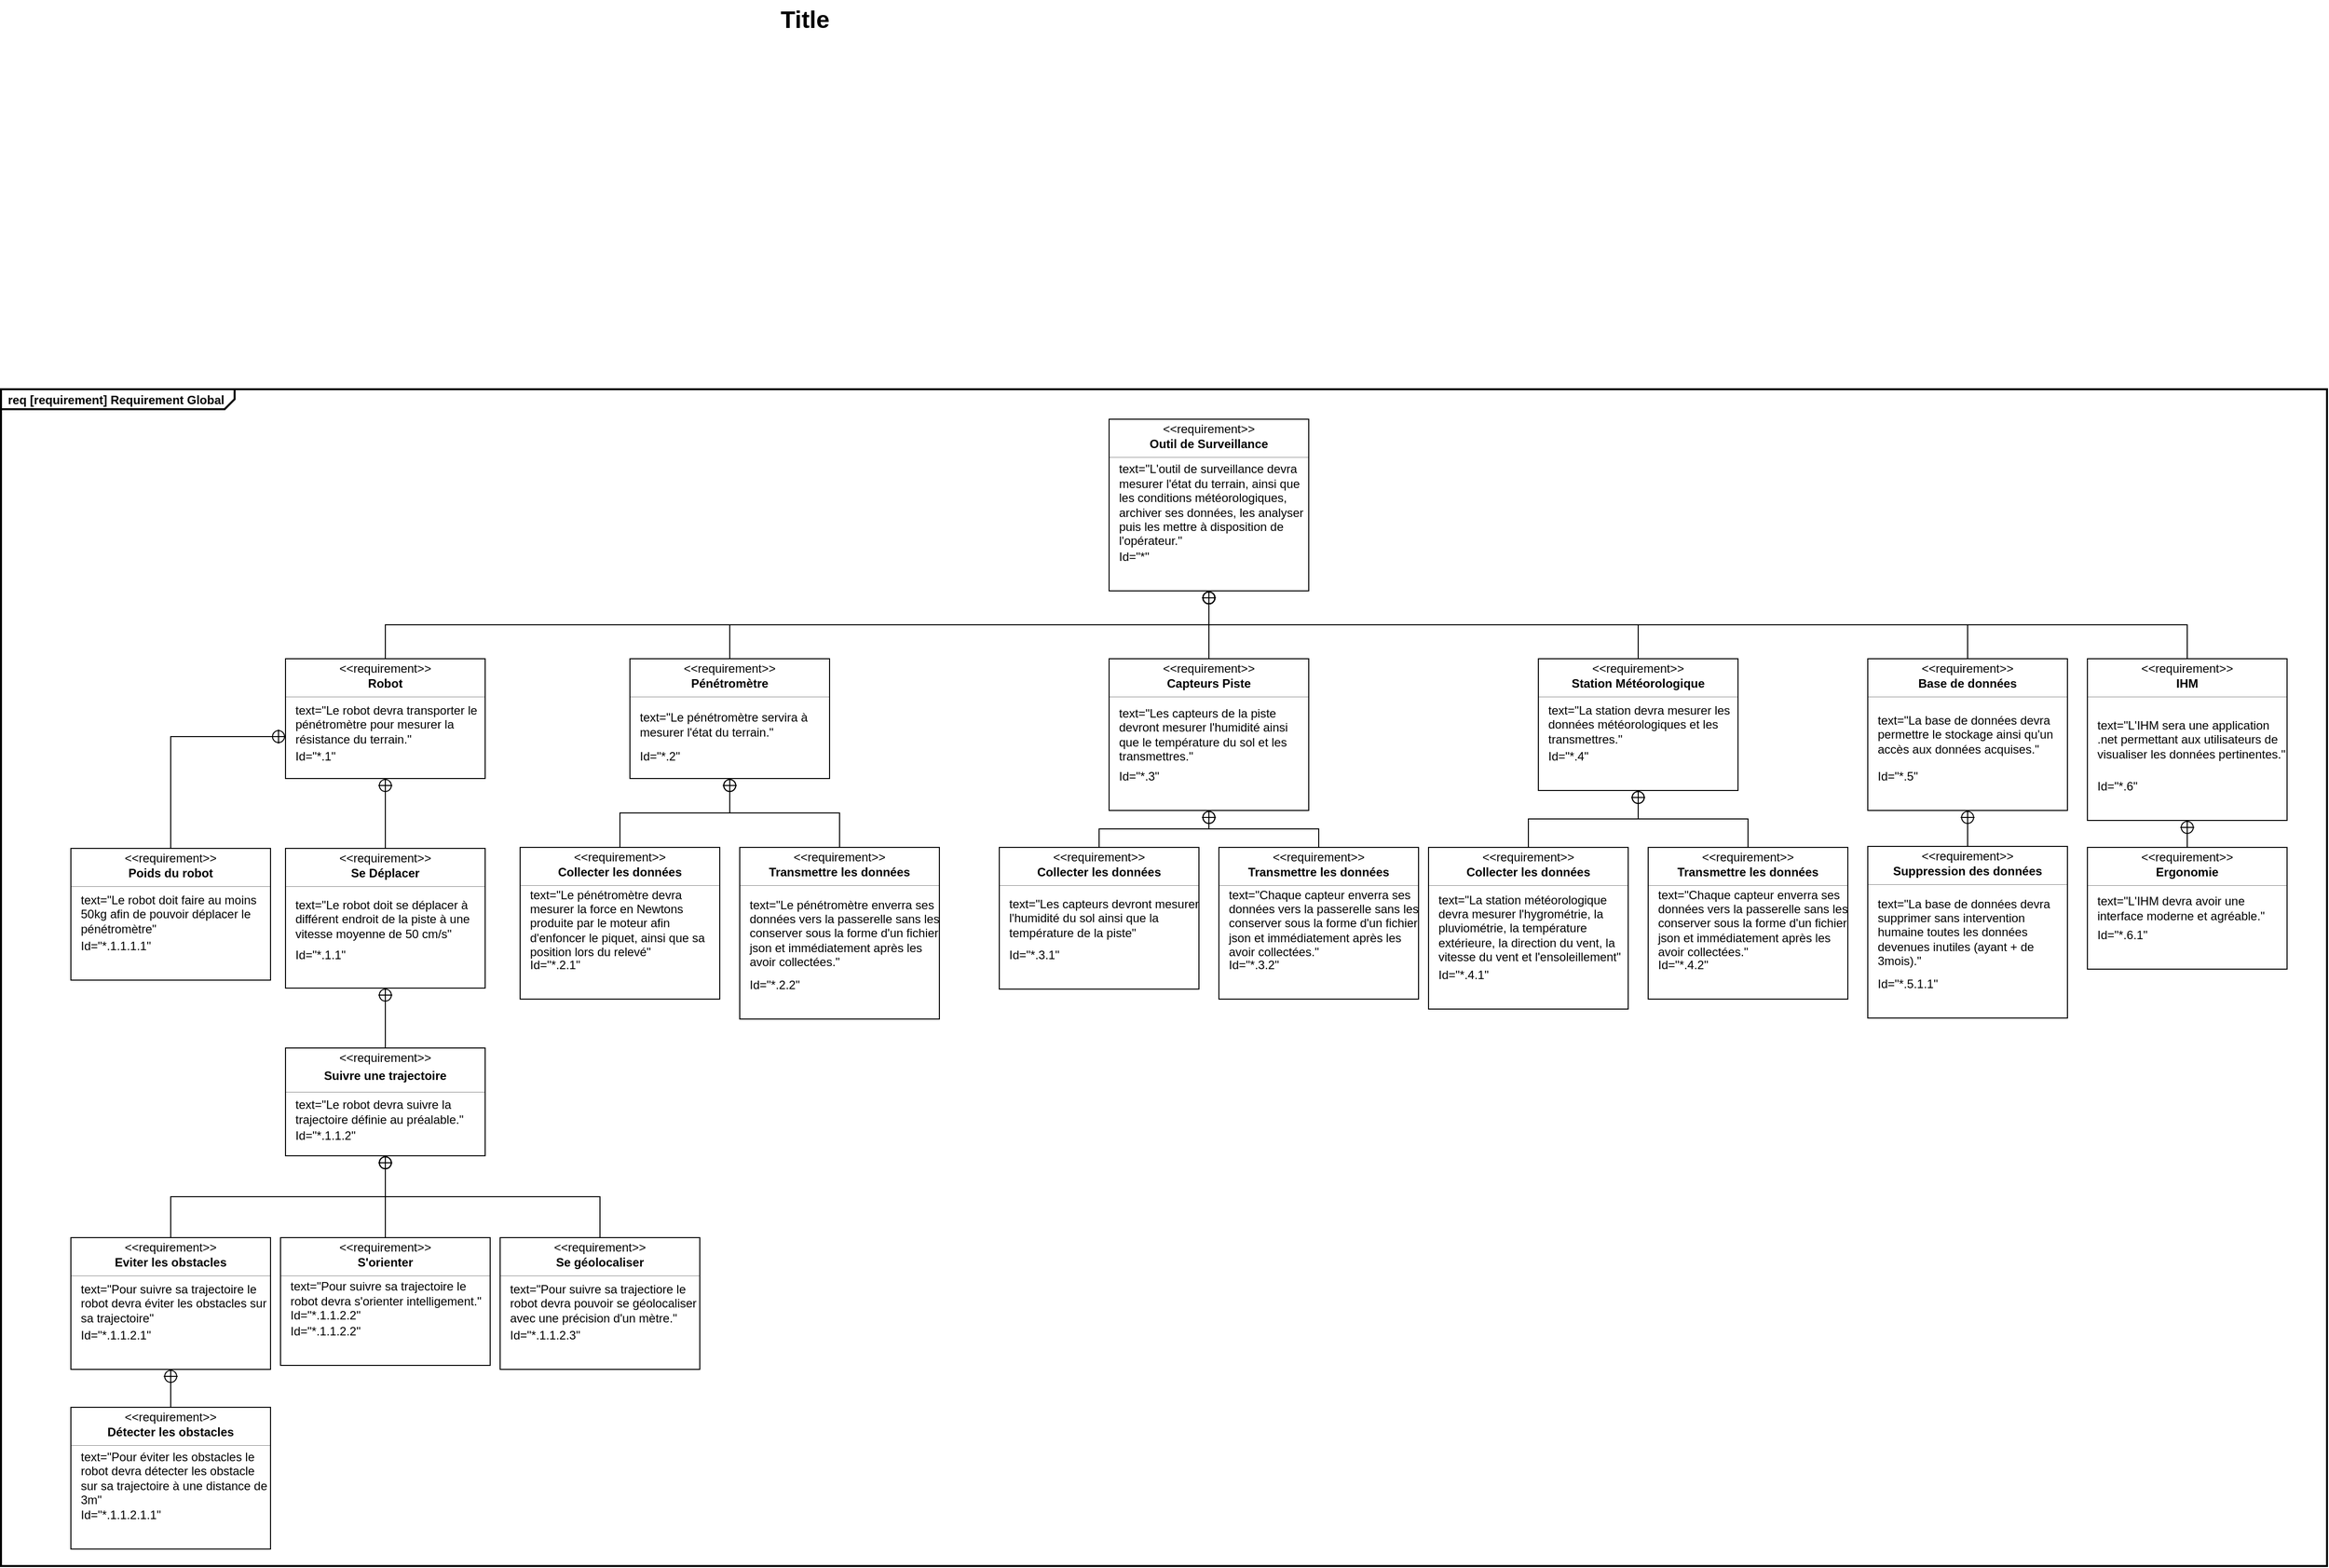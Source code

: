 <mxfile version="26.0.16">
  <diagram name="Page-1" id="929967ad-93f9-6ef4-fab6-5d389245f69c">
    <mxGraphModel dx="2573" dy="1158" grid="1" gridSize="10" guides="1" tooltips="1" connect="1" arrows="1" fold="1" page="1" pageScale="1.5" pageWidth="1169" pageHeight="826" background="none" math="0" shadow="0">
      <root>
        <mxCell id="0" style=";html=1;" />
        <mxCell id="1" style=";html=1;" parent="0" />
        <mxCell id="1672d66443f91eb5-23" value="Title" style="text;strokeColor=none;fillColor=none;html=1;fontSize=24;fontStyle=1;verticalAlign=middle;align=center;" parent="1" vertex="1">
          <mxGeometry x="120" y="40" width="1510" height="40" as="geometry" />
        </mxCell>
        <mxCell id="BjsAdJwaR5bysByXlGA6-1" value="&lt;p style=&quot;margin:0px;margin-top:4px;margin-left:7px;text-align:left;&quot;&gt;&lt;span&gt;req&lt;/span&gt;&amp;nbsp;[requirement] Requirement Global&lt;/p&gt;" style="html=1;shape=mxgraph.sysml.package;overflow=fill;labelX=234.6;strokeWidth=2;align=center;fontStyle=1" parent="1" vertex="1">
          <mxGeometry x="70" y="430" width="2330" height="1179" as="geometry" />
        </mxCell>
        <mxCell id="BjsAdJwaR5bysByXlGA6-2" value="" style="fontStyle=1;align=center;verticalAlign=middle;childLayout=stackLayout;horizontal=1;horizontalStack=0;resizeParent=1;resizeParentMax=0;resizeLast=0;marginBottom=0;" parent="1" vertex="1">
          <mxGeometry x="1180" y="460" width="200" height="172" as="geometry" />
        </mxCell>
        <mxCell id="BjsAdJwaR5bysByXlGA6-3" value="&amp;lt;&amp;lt;requirement&amp;gt;&amp;gt;" style="html=1;align=center;spacing=0;verticalAlign=middle;strokeColor=none;fillColor=none;whiteSpace=wrap;spacingTop=3;" parent="BjsAdJwaR5bysByXlGA6-2" vertex="1">
          <mxGeometry width="200" height="16" as="geometry" />
        </mxCell>
        <mxCell id="BjsAdJwaR5bysByXlGA6-4" value="Outil de Surveillance" style="html=1;align=center;spacing=0;verticalAlign=middle;strokeColor=none;fillColor=none;whiteSpace=wrap;fontStyle=1" parent="BjsAdJwaR5bysByXlGA6-2" vertex="1">
          <mxGeometry y="16" width="200" height="18" as="geometry" />
        </mxCell>
        <mxCell id="BjsAdJwaR5bysByXlGA6-5" value="" style="line;strokeWidth=0.25;fillColor=none;align=left;verticalAlign=middle;spacingTop=-1;spacingLeft=3;spacingRight=3;rotatable=0;labelPosition=right;points=[];portConstraint=eastwest;" parent="BjsAdJwaR5bysByXlGA6-2" vertex="1">
          <mxGeometry y="34" width="200" height="8" as="geometry" />
        </mxCell>
        <mxCell id="BjsAdJwaR5bysByXlGA6-6" value="text=&quot;L&#39;outil de surveillance devra&lt;br&gt;mesurer l&#39;état du terrain, ainsi que les conditions météorologiques, archiver ses données, les analyser puis les mettre à disposition de l&#39;opérateur.&quot;" style="html=1;align=left;spacing=0;verticalAlign=middle;strokeColor=none;fillColor=none;whiteSpace=wrap;spacingLeft=10;" parent="BjsAdJwaR5bysByXlGA6-2" vertex="1">
          <mxGeometry y="42" width="200" height="88" as="geometry" />
        </mxCell>
        <mxCell id="BjsAdJwaR5bysByXlGA6-7" value="Id=&quot;*&quot;" style="html=1;align=left;spacing=0;verticalAlign=middle;strokeColor=none;fillColor=none;whiteSpace=wrap;spacingLeft=10;" parent="BjsAdJwaR5bysByXlGA6-2" vertex="1">
          <mxGeometry y="130" width="200" height="16" as="geometry" />
        </mxCell>
        <mxCell id="BjsAdJwaR5bysByXlGA6-8" value="" style="html=1;align=center;spacing=0;verticalAlign=middle;strokeColor=none;fillColor=none;whiteSpace=wrap;" parent="BjsAdJwaR5bysByXlGA6-2" vertex="1">
          <mxGeometry y="146" width="200" height="26" as="geometry" />
        </mxCell>
        <mxCell id="BjsAdJwaR5bysByXlGA6-9" value="" style="fontStyle=1;align=center;verticalAlign=middle;childLayout=stackLayout;horizontal=1;horizontalStack=0;resizeParent=1;resizeParentMax=0;resizeLast=0;marginBottom=0;" parent="1" vertex="1">
          <mxGeometry x="355" y="700" width="200" height="120" as="geometry" />
        </mxCell>
        <mxCell id="BjsAdJwaR5bysByXlGA6-10" value="&amp;lt;&amp;lt;requirement&amp;gt;&amp;gt;" style="html=1;align=center;spacing=0;verticalAlign=middle;strokeColor=none;fillColor=none;whiteSpace=wrap;spacingTop=3;" parent="BjsAdJwaR5bysByXlGA6-9" vertex="1">
          <mxGeometry width="200" height="16" as="geometry" />
        </mxCell>
        <mxCell id="BjsAdJwaR5bysByXlGA6-11" value="Robot" style="html=1;align=center;spacing=0;verticalAlign=middle;strokeColor=none;fillColor=none;whiteSpace=wrap;fontStyle=1" parent="BjsAdJwaR5bysByXlGA6-9" vertex="1">
          <mxGeometry y="16" width="200" height="18" as="geometry" />
        </mxCell>
        <mxCell id="BjsAdJwaR5bysByXlGA6-12" value="" style="line;strokeWidth=0.25;fillColor=none;align=left;verticalAlign=middle;spacingTop=-1;spacingLeft=3;spacingRight=3;rotatable=0;labelPosition=right;points=[];portConstraint=eastwest;" parent="BjsAdJwaR5bysByXlGA6-9" vertex="1">
          <mxGeometry y="34" width="200" height="8" as="geometry" />
        </mxCell>
        <mxCell id="BjsAdJwaR5bysByXlGA6-13" value="text=&quot;Le robot devra transporter le pénétromètre pour mesurer la résistance du terrain.&quot;" style="html=1;align=left;spacing=0;verticalAlign=middle;strokeColor=none;fillColor=none;whiteSpace=wrap;spacingLeft=10;" parent="BjsAdJwaR5bysByXlGA6-9" vertex="1">
          <mxGeometry y="42" width="200" height="48" as="geometry" />
        </mxCell>
        <mxCell id="BjsAdJwaR5bysByXlGA6-14" value="Id=&quot;*.1&quot;" style="html=1;align=left;spacing=0;verticalAlign=middle;strokeColor=none;fillColor=none;whiteSpace=wrap;spacingLeft=10;" parent="BjsAdJwaR5bysByXlGA6-9" vertex="1">
          <mxGeometry y="90" width="200" height="16" as="geometry" />
        </mxCell>
        <mxCell id="BjsAdJwaR5bysByXlGA6-15" value="" style="html=1;align=center;spacing=0;verticalAlign=middle;strokeColor=none;fillColor=none;whiteSpace=wrap;" parent="BjsAdJwaR5bysByXlGA6-9" vertex="1">
          <mxGeometry y="106" width="200" height="14" as="geometry" />
        </mxCell>
        <mxCell id="BjsAdJwaR5bysByXlGA6-16" value="" style="fontStyle=1;align=center;verticalAlign=middle;childLayout=stackLayout;horizontal=1;horizontalStack=0;resizeParent=1;resizeParentMax=0;resizeLast=0;marginBottom=0;" parent="1" vertex="1">
          <mxGeometry x="1610" y="700" width="200" height="132" as="geometry" />
        </mxCell>
        <mxCell id="BjsAdJwaR5bysByXlGA6-17" value="&amp;lt;&amp;lt;requirement&amp;gt;&amp;gt;" style="html=1;align=center;spacing=0;verticalAlign=middle;strokeColor=none;fillColor=none;whiteSpace=wrap;spacingTop=3;" parent="BjsAdJwaR5bysByXlGA6-16" vertex="1">
          <mxGeometry width="200" height="16" as="geometry" />
        </mxCell>
        <mxCell id="BjsAdJwaR5bysByXlGA6-18" value="Station Météorologique" style="html=1;align=center;spacing=0;verticalAlign=middle;strokeColor=none;fillColor=none;whiteSpace=wrap;fontStyle=1" parent="BjsAdJwaR5bysByXlGA6-16" vertex="1">
          <mxGeometry y="16" width="200" height="18" as="geometry" />
        </mxCell>
        <mxCell id="BjsAdJwaR5bysByXlGA6-19" value="" style="line;strokeWidth=0.25;fillColor=none;align=left;verticalAlign=middle;spacingTop=-1;spacingLeft=3;spacingRight=3;rotatable=0;labelPosition=right;points=[];portConstraint=eastwest;" parent="BjsAdJwaR5bysByXlGA6-16" vertex="1">
          <mxGeometry y="34" width="200" height="8" as="geometry" />
        </mxCell>
        <mxCell id="BjsAdJwaR5bysByXlGA6-20" value="text=&quot;La station devra mesurer les données météorologiques et les transmettres.&quot;" style="html=1;align=left;spacing=0;verticalAlign=middle;strokeColor=none;fillColor=none;whiteSpace=wrap;spacingLeft=10;" parent="BjsAdJwaR5bysByXlGA6-16" vertex="1">
          <mxGeometry y="42" width="200" height="48" as="geometry" />
        </mxCell>
        <mxCell id="BjsAdJwaR5bysByXlGA6-138" value="Id=&quot;*.4&quot;" style="html=1;align=left;spacing=0;verticalAlign=middle;strokeColor=none;fillColor=none;whiteSpace=wrap;spacingLeft=10;" parent="BjsAdJwaR5bysByXlGA6-16" vertex="1">
          <mxGeometry y="90" width="200" height="16" as="geometry" />
        </mxCell>
        <mxCell id="BjsAdJwaR5bysByXlGA6-22" value="" style="html=1;align=center;spacing=0;verticalAlign=middle;strokeColor=none;fillColor=none;whiteSpace=wrap;" parent="BjsAdJwaR5bysByXlGA6-16" vertex="1">
          <mxGeometry y="106" width="200" height="26" as="geometry" />
        </mxCell>
        <mxCell id="BjsAdJwaR5bysByXlGA6-23" value="" style="fontStyle=1;align=center;verticalAlign=middle;childLayout=stackLayout;horizontal=1;horizontalStack=0;resizeParent=1;resizeParentMax=0;resizeLast=0;marginBottom=0;" parent="1" vertex="1">
          <mxGeometry x="1940" y="700" width="200" height="152" as="geometry" />
        </mxCell>
        <mxCell id="BjsAdJwaR5bysByXlGA6-24" value="&amp;lt;&amp;lt;requirement&amp;gt;&amp;gt;" style="html=1;align=center;spacing=0;verticalAlign=middle;strokeColor=none;fillColor=none;whiteSpace=wrap;spacingTop=3;" parent="BjsAdJwaR5bysByXlGA6-23" vertex="1">
          <mxGeometry width="200" height="16" as="geometry" />
        </mxCell>
        <mxCell id="BjsAdJwaR5bysByXlGA6-25" value="Base de données" style="html=1;align=center;spacing=0;verticalAlign=middle;strokeColor=none;fillColor=none;whiteSpace=wrap;fontStyle=1" parent="BjsAdJwaR5bysByXlGA6-23" vertex="1">
          <mxGeometry y="16" width="200" height="18" as="geometry" />
        </mxCell>
        <mxCell id="BjsAdJwaR5bysByXlGA6-26" value="" style="line;strokeWidth=0.25;fillColor=none;align=left;verticalAlign=middle;spacingTop=-1;spacingLeft=3;spacingRight=3;rotatable=0;labelPosition=right;points=[];portConstraint=eastwest;" parent="BjsAdJwaR5bysByXlGA6-23" vertex="1">
          <mxGeometry y="34" width="200" height="8" as="geometry" />
        </mxCell>
        <mxCell id="BjsAdJwaR5bysByXlGA6-27" value="text=&quot;La base de données devra permettre le stockage ainsi qu&#39;un accès aux données acquises.&quot;" style="html=1;align=left;spacing=0;verticalAlign=middle;strokeColor=none;fillColor=none;whiteSpace=wrap;spacingLeft=10;" parent="BjsAdJwaR5bysByXlGA6-23" vertex="1">
          <mxGeometry y="42" width="200" height="68" as="geometry" />
        </mxCell>
        <mxCell id="BjsAdJwaR5bysByXlGA6-28" value="Id=&quot;*.5&quot;" style="html=1;align=left;spacing=0;verticalAlign=middle;strokeColor=none;fillColor=none;whiteSpace=wrap;spacingLeft=10;" parent="BjsAdJwaR5bysByXlGA6-23" vertex="1">
          <mxGeometry y="110" width="200" height="16" as="geometry" />
        </mxCell>
        <mxCell id="BjsAdJwaR5bysByXlGA6-29" value="" style="html=1;align=center;spacing=0;verticalAlign=middle;strokeColor=none;fillColor=none;whiteSpace=wrap;" parent="BjsAdJwaR5bysByXlGA6-23" vertex="1">
          <mxGeometry y="126" width="200" height="26" as="geometry" />
        </mxCell>
        <mxCell id="BjsAdJwaR5bysByXlGA6-37" value="" style="fontStyle=1;align=center;verticalAlign=middle;childLayout=stackLayout;horizontal=1;horizontalStack=0;resizeParent=1;resizeParentMax=0;resizeLast=0;marginBottom=0;" parent="1" vertex="1">
          <mxGeometry x="1180" y="700" width="200" height="152" as="geometry" />
        </mxCell>
        <mxCell id="BjsAdJwaR5bysByXlGA6-38" value="&amp;lt;&amp;lt;requirement&amp;gt;&amp;gt;" style="html=1;align=center;spacing=0;verticalAlign=middle;strokeColor=none;fillColor=none;whiteSpace=wrap;spacingTop=3;" parent="BjsAdJwaR5bysByXlGA6-37" vertex="1">
          <mxGeometry width="200" height="16" as="geometry" />
        </mxCell>
        <mxCell id="BjsAdJwaR5bysByXlGA6-39" value="Capteurs Piste" style="html=1;align=center;spacing=0;verticalAlign=middle;strokeColor=none;fillColor=none;whiteSpace=wrap;fontStyle=1" parent="BjsAdJwaR5bysByXlGA6-37" vertex="1">
          <mxGeometry y="16" width="200" height="18" as="geometry" />
        </mxCell>
        <mxCell id="BjsAdJwaR5bysByXlGA6-40" value="" style="line;strokeWidth=0.25;fillColor=none;align=left;verticalAlign=middle;spacingTop=-1;spacingLeft=3;spacingRight=3;rotatable=0;labelPosition=right;points=[];portConstraint=eastwest;" parent="BjsAdJwaR5bysByXlGA6-37" vertex="1">
          <mxGeometry y="34" width="200" height="8" as="geometry" />
        </mxCell>
        <mxCell id="BjsAdJwaR5bysByXlGA6-41" value="text=&quot;Les capteurs de la piste devront mesurer l&#39;humidité ainsi que le température du sol et les transmettres.&quot;" style="html=1;align=left;spacing=0;verticalAlign=middle;strokeColor=none;fillColor=none;whiteSpace=wrap;spacingLeft=10;" parent="BjsAdJwaR5bysByXlGA6-37" vertex="1">
          <mxGeometry y="42" width="200" height="68" as="geometry" />
        </mxCell>
        <mxCell id="BjsAdJwaR5bysByXlGA6-42" value="Id=&quot;*.3&quot;" style="html=1;align=left;spacing=0;verticalAlign=middle;strokeColor=none;fillColor=none;whiteSpace=wrap;spacingLeft=10;" parent="BjsAdJwaR5bysByXlGA6-37" vertex="1">
          <mxGeometry y="110" width="200" height="16" as="geometry" />
        </mxCell>
        <mxCell id="BjsAdJwaR5bysByXlGA6-43" value="" style="html=1;align=center;spacing=0;verticalAlign=middle;strokeColor=none;fillColor=none;whiteSpace=wrap;" parent="BjsAdJwaR5bysByXlGA6-37" vertex="1">
          <mxGeometry y="126" width="200" height="26" as="geometry" />
        </mxCell>
        <mxCell id="BjsAdJwaR5bysByXlGA6-51" value="" style="fontStyle=1;align=center;verticalAlign=middle;childLayout=stackLayout;horizontal=1;horizontalStack=0;resizeParent=1;resizeParentMax=0;resizeLast=0;marginBottom=0;" parent="1" vertex="1">
          <mxGeometry x="355" y="890" width="200" height="140" as="geometry" />
        </mxCell>
        <mxCell id="BjsAdJwaR5bysByXlGA6-52" value="&amp;lt;&amp;lt;requirement&amp;gt;&amp;gt;" style="html=1;align=center;spacing=0;verticalAlign=middle;strokeColor=none;fillColor=none;whiteSpace=wrap;spacingTop=3;" parent="BjsAdJwaR5bysByXlGA6-51" vertex="1">
          <mxGeometry width="200" height="16" as="geometry" />
        </mxCell>
        <mxCell id="BjsAdJwaR5bysByXlGA6-53" value="Se Déplacer" style="html=1;align=center;spacing=0;verticalAlign=middle;strokeColor=none;fillColor=none;whiteSpace=wrap;fontStyle=1" parent="BjsAdJwaR5bysByXlGA6-51" vertex="1">
          <mxGeometry y="16" width="200" height="18" as="geometry" />
        </mxCell>
        <mxCell id="BjsAdJwaR5bysByXlGA6-54" value="" style="line;strokeWidth=0.25;fillColor=none;align=left;verticalAlign=middle;spacingTop=-1;spacingLeft=3;spacingRight=3;rotatable=0;labelPosition=right;points=[];portConstraint=eastwest;" parent="BjsAdJwaR5bysByXlGA6-51" vertex="1">
          <mxGeometry y="34" width="200" height="8" as="geometry" />
        </mxCell>
        <mxCell id="BjsAdJwaR5bysByXlGA6-55" value="text=&quot;Le robot doit se déplacer à différent endroit de la piste à une vitesse moyenne de 50 cm/s&quot;" style="html=1;align=left;spacing=0;verticalAlign=middle;strokeColor=none;fillColor=none;whiteSpace=wrap;spacingLeft=10;" parent="BjsAdJwaR5bysByXlGA6-51" vertex="1">
          <mxGeometry y="42" width="200" height="58" as="geometry" />
        </mxCell>
        <mxCell id="BjsAdJwaR5bysByXlGA6-56" value="Id=&quot;*.1.1&quot;" style="html=1;align=left;spacing=0;verticalAlign=middle;strokeColor=none;fillColor=none;whiteSpace=wrap;spacingLeft=10;" parent="BjsAdJwaR5bysByXlGA6-51" vertex="1">
          <mxGeometry y="100" width="200" height="14" as="geometry" />
        </mxCell>
        <mxCell id="BjsAdJwaR5bysByXlGA6-57" value="" style="html=1;align=center;spacing=0;verticalAlign=middle;strokeColor=none;fillColor=none;whiteSpace=wrap;" parent="BjsAdJwaR5bysByXlGA6-51" vertex="1">
          <mxGeometry y="114" width="200" height="26" as="geometry" />
        </mxCell>
        <mxCell id="BjsAdJwaR5bysByXlGA6-58" value="" style="fontStyle=1;align=center;verticalAlign=middle;childLayout=stackLayout;horizontal=1;horizontalStack=0;resizeParent=1;resizeParentMax=0;resizeLast=0;marginBottom=0;" parent="1" vertex="1">
          <mxGeometry x="140" y="1280" width="200" height="132" as="geometry" />
        </mxCell>
        <mxCell id="BjsAdJwaR5bysByXlGA6-59" value="&amp;lt;&amp;lt;requirement&amp;gt;&amp;gt;" style="html=1;align=center;spacing=0;verticalAlign=middle;strokeColor=none;fillColor=none;whiteSpace=wrap;spacingTop=3;" parent="BjsAdJwaR5bysByXlGA6-58" vertex="1">
          <mxGeometry width="200" height="16" as="geometry" />
        </mxCell>
        <mxCell id="BjsAdJwaR5bysByXlGA6-60" value="Eviter les obstacles" style="html=1;align=center;spacing=0;verticalAlign=middle;strokeColor=none;fillColor=none;whiteSpace=wrap;fontStyle=1" parent="BjsAdJwaR5bysByXlGA6-58" vertex="1">
          <mxGeometry y="16" width="200" height="18" as="geometry" />
        </mxCell>
        <mxCell id="BjsAdJwaR5bysByXlGA6-61" value="" style="line;strokeWidth=0.25;fillColor=none;align=left;verticalAlign=middle;spacingTop=-1;spacingLeft=3;spacingRight=3;rotatable=0;labelPosition=right;points=[];portConstraint=eastwest;" parent="BjsAdJwaR5bysByXlGA6-58" vertex="1">
          <mxGeometry y="34" width="200" height="8" as="geometry" />
        </mxCell>
        <mxCell id="BjsAdJwaR5bysByXlGA6-62" value="text=&quot;Pour suivre sa trajectoire le robot devra éviter les obstacles sur sa trajectoire&quot;" style="html=1;align=left;spacing=0;verticalAlign=middle;strokeColor=none;fillColor=none;whiteSpace=wrap;spacingLeft=10;" parent="BjsAdJwaR5bysByXlGA6-58" vertex="1">
          <mxGeometry y="42" width="200" height="48" as="geometry" />
        </mxCell>
        <mxCell id="BjsAdJwaR5bysByXlGA6-63" value="Id=&quot;*.1.1.2.1&quot;" style="html=1;align=left;spacing=0;verticalAlign=middle;strokeColor=none;fillColor=none;whiteSpace=wrap;spacingLeft=10;" parent="BjsAdJwaR5bysByXlGA6-58" vertex="1">
          <mxGeometry y="90" width="200" height="16" as="geometry" />
        </mxCell>
        <mxCell id="BjsAdJwaR5bysByXlGA6-64" value="" style="html=1;align=center;spacing=0;verticalAlign=middle;strokeColor=none;fillColor=none;whiteSpace=wrap;" parent="BjsAdJwaR5bysByXlGA6-58" vertex="1">
          <mxGeometry y="106" width="200" height="26" as="geometry" />
        </mxCell>
        <mxCell id="BjsAdJwaR5bysByXlGA6-65" value="" style="fontStyle=1;align=center;verticalAlign=middle;childLayout=stackLayout;horizontal=1;horizontalStack=0;resizeParent=1;resizeParentMax=0;resizeLast=0;marginBottom=0;" parent="1" vertex="1">
          <mxGeometry x="355" y="1090" width="200" height="108" as="geometry" />
        </mxCell>
        <mxCell id="BjsAdJwaR5bysByXlGA6-66" value="&amp;lt;&amp;lt;requirement&amp;gt;&amp;gt;" style="html=1;align=center;spacing=0;verticalAlign=middle;strokeColor=none;fillColor=none;whiteSpace=wrap;spacingTop=3;" parent="BjsAdJwaR5bysByXlGA6-65" vertex="1">
          <mxGeometry width="200" height="16" as="geometry" />
        </mxCell>
        <mxCell id="BjsAdJwaR5bysByXlGA6-67" value="Suivre une trajectoire" style="html=1;align=center;spacing=0;verticalAlign=middle;strokeColor=none;fillColor=none;whiteSpace=wrap;fontStyle=1" parent="BjsAdJwaR5bysByXlGA6-65" vertex="1">
          <mxGeometry y="16" width="200" height="24" as="geometry" />
        </mxCell>
        <mxCell id="BjsAdJwaR5bysByXlGA6-68" value="" style="line;strokeWidth=0.25;fillColor=none;align=left;verticalAlign=middle;spacingTop=-1;spacingLeft=3;spacingRight=3;rotatable=0;labelPosition=right;points=[];portConstraint=eastwest;" parent="BjsAdJwaR5bysByXlGA6-65" vertex="1">
          <mxGeometry y="40" width="200" height="8" as="geometry" />
        </mxCell>
        <mxCell id="BjsAdJwaR5bysByXlGA6-69" value="text=&quot;Le robot devra suivre la trajectoire définie au préalable.&quot;" style="html=1;align=left;spacing=0;verticalAlign=middle;strokeColor=none;fillColor=none;whiteSpace=wrap;spacingLeft=10;" parent="BjsAdJwaR5bysByXlGA6-65" vertex="1">
          <mxGeometry y="48" width="200" height="32" as="geometry" />
        </mxCell>
        <mxCell id="BjsAdJwaR5bysByXlGA6-70" value="Id=&quot;*.1.1.2&quot;" style="html=1;align=left;spacing=0;verticalAlign=middle;strokeColor=none;fillColor=none;whiteSpace=wrap;spacingLeft=10;" parent="BjsAdJwaR5bysByXlGA6-65" vertex="1">
          <mxGeometry y="80" width="200" height="16" as="geometry" />
        </mxCell>
        <mxCell id="BjsAdJwaR5bysByXlGA6-71" value="" style="html=1;align=center;spacing=0;verticalAlign=middle;strokeColor=none;fillColor=none;whiteSpace=wrap;" parent="BjsAdJwaR5bysByXlGA6-65" vertex="1">
          <mxGeometry y="96" width="200" height="12" as="geometry" />
        </mxCell>
        <mxCell id="BjsAdJwaR5bysByXlGA6-73" value="" style="fontStyle=1;align=center;verticalAlign=middle;childLayout=stackLayout;horizontal=1;horizontalStack=0;resizeParent=1;resizeParentMax=0;resizeLast=0;marginBottom=0;" parent="1" vertex="1">
          <mxGeometry x="350" y="1280" width="210" height="128" as="geometry" />
        </mxCell>
        <mxCell id="BjsAdJwaR5bysByXlGA6-74" value="&amp;lt;&amp;lt;requirement&amp;gt;&amp;gt;" style="html=1;align=center;spacing=0;verticalAlign=middle;strokeColor=none;fillColor=none;whiteSpace=wrap;spacingTop=3;" parent="BjsAdJwaR5bysByXlGA6-73" vertex="1">
          <mxGeometry width="210" height="16" as="geometry" />
        </mxCell>
        <mxCell id="BjsAdJwaR5bysByXlGA6-75" value="S&#39;orienter" style="html=1;align=center;spacing=0;verticalAlign=middle;strokeColor=none;fillColor=none;whiteSpace=wrap;fontStyle=1" parent="BjsAdJwaR5bysByXlGA6-73" vertex="1">
          <mxGeometry y="16" width="210" height="18" as="geometry" />
        </mxCell>
        <mxCell id="BjsAdJwaR5bysByXlGA6-76" value="" style="line;strokeWidth=0.25;fillColor=none;align=left;verticalAlign=middle;spacingTop=-1;spacingLeft=3;spacingRight=3;rotatable=0;labelPosition=right;points=[];portConstraint=eastwest;" parent="BjsAdJwaR5bysByXlGA6-73" vertex="1">
          <mxGeometry y="34" width="210" height="8" as="geometry" />
        </mxCell>
        <mxCell id="BjsAdJwaR5bysByXlGA6-77" value="text=&quot;Pour suivre sa trajectoire le robot devra s&#39;orienter intelligement.&quot;" style="html=1;align=left;spacing=0;verticalAlign=middle;strokeColor=none;fillColor=none;whiteSpace=wrap;spacingLeft=10;" parent="BjsAdJwaR5bysByXlGA6-73" vertex="1">
          <mxGeometry y="42" width="210" height="28" as="geometry" />
        </mxCell>
        <mxCell id="BjsAdJwaR5bysByXlGA6-78" value="Id=&quot;*.1.1.2.2&quot;" style="html=1;align=left;spacing=0;verticalAlign=middle;strokeColor=none;fillColor=none;whiteSpace=wrap;spacingLeft=10;" parent="BjsAdJwaR5bysByXlGA6-73" vertex="1">
          <mxGeometry y="70" width="210" height="16" as="geometry" />
        </mxCell>
        <mxCell id="X2aqg5ides4abkT3OST1-2" value="Id=&quot;*.1.1.2.2&quot;" style="html=1;align=left;spacing=0;verticalAlign=middle;strokeColor=none;fillColor=none;whiteSpace=wrap;spacingLeft=10;" vertex="1" parent="BjsAdJwaR5bysByXlGA6-73">
          <mxGeometry y="86" width="210" height="16" as="geometry" />
        </mxCell>
        <mxCell id="BjsAdJwaR5bysByXlGA6-79" value="" style="html=1;align=center;spacing=0;verticalAlign=middle;strokeColor=none;fillColor=none;whiteSpace=wrap;" parent="BjsAdJwaR5bysByXlGA6-73" vertex="1">
          <mxGeometry y="102" width="210" height="26" as="geometry" />
        </mxCell>
        <mxCell id="BjsAdJwaR5bysByXlGA6-89" value="" style="fontStyle=1;align=center;verticalAlign=middle;childLayout=stackLayout;horizontal=1;horizontalStack=0;resizeParent=1;resizeParentMax=0;resizeLast=0;marginBottom=0;" parent="1" vertex="1">
          <mxGeometry x="140" y="1450" width="200" height="142" as="geometry" />
        </mxCell>
        <mxCell id="BjsAdJwaR5bysByXlGA6-90" value="&amp;lt;&amp;lt;requirement&amp;gt;&amp;gt;" style="html=1;align=center;spacing=0;verticalAlign=middle;strokeColor=none;fillColor=none;whiteSpace=wrap;spacingTop=3;" parent="BjsAdJwaR5bysByXlGA6-89" vertex="1">
          <mxGeometry width="200" height="16" as="geometry" />
        </mxCell>
        <mxCell id="BjsAdJwaR5bysByXlGA6-91" value="Détecter les obstacles" style="html=1;align=center;spacing=0;verticalAlign=middle;strokeColor=none;fillColor=none;whiteSpace=wrap;fontStyle=1" parent="BjsAdJwaR5bysByXlGA6-89" vertex="1">
          <mxGeometry y="16" width="200" height="18" as="geometry" />
        </mxCell>
        <mxCell id="BjsAdJwaR5bysByXlGA6-92" value="" style="line;strokeWidth=0.25;fillColor=none;align=left;verticalAlign=middle;spacingTop=-1;spacingLeft=3;spacingRight=3;rotatable=0;labelPosition=right;points=[];portConstraint=eastwest;" parent="BjsAdJwaR5bysByXlGA6-89" vertex="1">
          <mxGeometry y="34" width="200" height="8" as="geometry" />
        </mxCell>
        <mxCell id="BjsAdJwaR5bysByXlGA6-93" value="text=&quot;Pour éviter les obstacles le robot devra détecter les obstacle sur sa trajectoire à une distance de 3m&quot;" style="html=1;align=left;spacing=0;verticalAlign=middle;strokeColor=none;fillColor=none;whiteSpace=wrap;spacingLeft=10;" parent="BjsAdJwaR5bysByXlGA6-89" vertex="1">
          <mxGeometry y="42" width="200" height="58" as="geometry" />
        </mxCell>
        <mxCell id="BjsAdJwaR5bysByXlGA6-94" value="Id=&quot;*.1.1.2.1.1&quot;" style="html=1;align=left;spacing=0;verticalAlign=middle;strokeColor=none;fillColor=none;whiteSpace=wrap;spacingLeft=10;" parent="BjsAdJwaR5bysByXlGA6-89" vertex="1">
          <mxGeometry y="100" width="200" height="16" as="geometry" />
        </mxCell>
        <mxCell id="BjsAdJwaR5bysByXlGA6-95" value="" style="html=1;align=center;spacing=0;verticalAlign=middle;strokeColor=none;fillColor=none;whiteSpace=wrap;" parent="BjsAdJwaR5bysByXlGA6-89" vertex="1">
          <mxGeometry y="116" width="200" height="26" as="geometry" />
        </mxCell>
        <mxCell id="BjsAdJwaR5bysByXlGA6-96" value="" style="fontStyle=1;align=center;verticalAlign=middle;childLayout=stackLayout;horizontal=1;horizontalStack=0;resizeParent=1;resizeParentMax=0;resizeLast=0;marginBottom=0;" parent="1" vertex="1">
          <mxGeometry x="570" y="1280" width="200" height="132" as="geometry" />
        </mxCell>
        <mxCell id="BjsAdJwaR5bysByXlGA6-97" value="&amp;lt;&amp;lt;requirement&amp;gt;&amp;gt;" style="html=1;align=center;spacing=0;verticalAlign=middle;strokeColor=none;fillColor=none;whiteSpace=wrap;spacingTop=3;" parent="BjsAdJwaR5bysByXlGA6-96" vertex="1">
          <mxGeometry width="200" height="16" as="geometry" />
        </mxCell>
        <mxCell id="BjsAdJwaR5bysByXlGA6-98" value="Se géolocaliser" style="html=1;align=center;spacing=0;verticalAlign=middle;strokeColor=none;fillColor=none;whiteSpace=wrap;fontStyle=1" parent="BjsAdJwaR5bysByXlGA6-96" vertex="1">
          <mxGeometry y="16" width="200" height="18" as="geometry" />
        </mxCell>
        <mxCell id="BjsAdJwaR5bysByXlGA6-99" value="" style="line;strokeWidth=0.25;fillColor=none;align=left;verticalAlign=middle;spacingTop=-1;spacingLeft=3;spacingRight=3;rotatable=0;labelPosition=right;points=[];portConstraint=eastwest;" parent="BjsAdJwaR5bysByXlGA6-96" vertex="1">
          <mxGeometry y="34" width="200" height="8" as="geometry" />
        </mxCell>
        <mxCell id="BjsAdJwaR5bysByXlGA6-100" value="text=&quot;Pour suivre sa trajectiore le robot devra pouvoir se géolocaliser avec une précision d&#39;un mètre.&quot;" style="html=1;align=left;spacing=0;verticalAlign=middle;strokeColor=none;fillColor=none;whiteSpace=wrap;spacingLeft=10;" parent="BjsAdJwaR5bysByXlGA6-96" vertex="1">
          <mxGeometry y="42" width="200" height="48" as="geometry" />
        </mxCell>
        <mxCell id="BjsAdJwaR5bysByXlGA6-101" value="Id=&quot;*.1.1.2.3&quot;" style="html=1;align=left;spacing=0;verticalAlign=middle;strokeColor=none;fillColor=none;whiteSpace=wrap;spacingLeft=10;" parent="BjsAdJwaR5bysByXlGA6-96" vertex="1">
          <mxGeometry y="90" width="200" height="16" as="geometry" />
        </mxCell>
        <mxCell id="BjsAdJwaR5bysByXlGA6-102" value="" style="html=1;align=center;spacing=0;verticalAlign=middle;strokeColor=none;fillColor=none;whiteSpace=wrap;" parent="BjsAdJwaR5bysByXlGA6-96" vertex="1">
          <mxGeometry y="106" width="200" height="26" as="geometry" />
        </mxCell>
        <mxCell id="BjsAdJwaR5bysByXlGA6-103" value="" style="fontStyle=1;align=center;verticalAlign=middle;childLayout=stackLayout;horizontal=1;horizontalStack=0;resizeParent=1;resizeParentMax=0;resizeLast=0;marginBottom=0;" parent="1" vertex="1">
          <mxGeometry x="810" y="889" width="200" height="172" as="geometry" />
        </mxCell>
        <mxCell id="BjsAdJwaR5bysByXlGA6-104" value="&amp;lt;&amp;lt;requirement&amp;gt;&amp;gt;" style="html=1;align=center;spacing=0;verticalAlign=middle;strokeColor=none;fillColor=none;whiteSpace=wrap;spacingTop=3;" parent="BjsAdJwaR5bysByXlGA6-103" vertex="1">
          <mxGeometry width="200" height="16" as="geometry" />
        </mxCell>
        <mxCell id="BjsAdJwaR5bysByXlGA6-105" value="Transmettre les données" style="html=1;align=center;spacing=0;verticalAlign=middle;strokeColor=none;fillColor=none;whiteSpace=wrap;fontStyle=1" parent="BjsAdJwaR5bysByXlGA6-103" vertex="1">
          <mxGeometry y="16" width="200" height="18" as="geometry" />
        </mxCell>
        <mxCell id="BjsAdJwaR5bysByXlGA6-106" value="" style="line;strokeWidth=0.25;fillColor=none;align=left;verticalAlign=middle;spacingTop=-1;spacingLeft=3;spacingRight=3;rotatable=0;labelPosition=right;points=[];portConstraint=eastwest;" parent="BjsAdJwaR5bysByXlGA6-103" vertex="1">
          <mxGeometry y="34" width="200" height="8" as="geometry" />
        </mxCell>
        <mxCell id="BjsAdJwaR5bysByXlGA6-107" value="text=&quot;Le pénétromètre enverra ses données vers la passerelle sans les conserver sous la forme d&#39;un fichier json et immédiatement après les avoir collectées.&quot;" style="html=1;align=left;spacing=0;verticalAlign=middle;strokeColor=none;fillColor=none;whiteSpace=wrap;spacingLeft=10;" parent="BjsAdJwaR5bysByXlGA6-103" vertex="1">
          <mxGeometry y="42" width="200" height="88" as="geometry" />
        </mxCell>
        <mxCell id="BjsAdJwaR5bysByXlGA6-108" value="Id=&quot;*.2.2&quot;" style="html=1;align=left;spacing=0;verticalAlign=middle;strokeColor=none;fillColor=none;whiteSpace=wrap;spacingLeft=10;" parent="BjsAdJwaR5bysByXlGA6-103" vertex="1">
          <mxGeometry y="130" width="200" height="16" as="geometry" />
        </mxCell>
        <mxCell id="BjsAdJwaR5bysByXlGA6-109" value="" style="html=1;align=center;spacing=0;verticalAlign=middle;strokeColor=none;fillColor=none;whiteSpace=wrap;" parent="BjsAdJwaR5bysByXlGA6-103" vertex="1">
          <mxGeometry y="146" width="200" height="26" as="geometry" />
        </mxCell>
        <mxCell id="BjsAdJwaR5bysByXlGA6-120" value="" style="rounded=0;html=1;labelBackgroundColor=none;endArrow=none;edgeStyle=elbowEdgeStyle;elbow=vertical;startArrow=sysMLPackCont;startSize=12;exitX=0.5;exitY=1;exitDx=0;exitDy=0;entryX=0.5;entryY=0;entryDx=0;entryDy=0;" parent="1" source="BjsAdJwaR5bysByXlGA6-57" target="BjsAdJwaR5bysByXlGA6-66" edge="1">
          <mxGeometry relative="1" as="geometry">
            <mxPoint x="600" y="1050.0" as="sourcePoint" />
            <mxPoint x="510" y="1110.0" as="targetPoint" />
          </mxGeometry>
        </mxCell>
        <mxCell id="BjsAdJwaR5bysByXlGA6-121" value="" style="rounded=0;html=1;labelBackgroundColor=none;endArrow=none;edgeStyle=elbowEdgeStyle;elbow=vertical;startArrow=sysMLPackCont;startSize=12;exitX=0.5;exitY=1;exitDx=0;exitDy=0;entryX=0.5;entryY=0;entryDx=0;entryDy=0;" parent="1" source="DIkkWQ_dd3_0cyvRfukZ-7" target="BjsAdJwaR5bysByXlGA6-104" edge="1">
          <mxGeometry relative="1" as="geometry">
            <mxPoint x="600" y="1050" as="sourcePoint" />
            <mxPoint x="690" y="1110.0" as="targetPoint" />
          </mxGeometry>
        </mxCell>
        <mxCell id="BjsAdJwaR5bysByXlGA6-123" value="" style="rounded=0;html=1;labelBackgroundColor=none;endArrow=none;edgeStyle=elbowEdgeStyle;elbow=vertical;startArrow=sysMLPackCont;startSize=12;exitX=0.5;exitY=1;exitDx=0;exitDy=0;entryX=0.5;entryY=0;entryDx=0;entryDy=0;" parent="1" source="BjsAdJwaR5bysByXlGA6-71" target="BjsAdJwaR5bysByXlGA6-97" edge="1">
          <mxGeometry relative="1" as="geometry">
            <mxPoint x="620" y="1070.0" as="sourcePoint" />
            <mxPoint x="530" y="1130.0" as="targetPoint" />
          </mxGeometry>
        </mxCell>
        <mxCell id="BjsAdJwaR5bysByXlGA6-124" value="" style="rounded=0;html=1;labelBackgroundColor=none;endArrow=none;edgeStyle=elbowEdgeStyle;elbow=vertical;startArrow=sysMLPackCont;startSize=12;exitX=0.5;exitY=1;exitDx=0;exitDy=0;entryX=0.5;entryY=0;entryDx=0;entryDy=0;" parent="1" source="BjsAdJwaR5bysByXlGA6-71" target="BjsAdJwaR5bysByXlGA6-74" edge="1">
          <mxGeometry relative="1" as="geometry">
            <mxPoint x="630" y="1080.0" as="sourcePoint" />
            <mxPoint x="540" y="1140.0" as="targetPoint" />
          </mxGeometry>
        </mxCell>
        <mxCell id="BjsAdJwaR5bysByXlGA6-125" value="" style="rounded=0;html=1;labelBackgroundColor=none;endArrow=none;edgeStyle=elbowEdgeStyle;elbow=vertical;startArrow=sysMLPackCont;startSize=12;exitX=0.5;exitY=1;exitDx=0;exitDy=0;entryX=0.5;entryY=0;entryDx=0;entryDy=0;" parent="1" source="BjsAdJwaR5bysByXlGA6-71" target="BjsAdJwaR5bysByXlGA6-59" edge="1">
          <mxGeometry relative="1" as="geometry">
            <mxPoint x="640" y="1090.0" as="sourcePoint" />
            <mxPoint x="550" y="1150.0" as="targetPoint" />
          </mxGeometry>
        </mxCell>
        <mxCell id="BjsAdJwaR5bysByXlGA6-127" value="" style="rounded=0;html=1;labelBackgroundColor=none;endArrow=none;edgeStyle=elbowEdgeStyle;elbow=vertical;startArrow=sysMLPackCont;startSize=12;exitX=0.5;exitY=1;exitDx=0;exitDy=0;entryX=0.5;entryY=0;entryDx=0;entryDy=0;" parent="1" source="BjsAdJwaR5bysByXlGA6-64" target="BjsAdJwaR5bysByXlGA6-90" edge="1">
          <mxGeometry relative="1" as="geometry">
            <mxPoint x="660" y="1110.0" as="sourcePoint" />
            <mxPoint x="570" y="1170.0" as="targetPoint" />
          </mxGeometry>
        </mxCell>
        <mxCell id="BjsAdJwaR5bysByXlGA6-139" value="" style="fontStyle=1;align=center;verticalAlign=middle;childLayout=stackLayout;horizontal=1;horizontalStack=0;resizeParent=1;resizeParentMax=0;resizeLast=0;marginBottom=0;" parent="1" vertex="1">
          <mxGeometry x="1070" y="889" width="200" height="142" as="geometry" />
        </mxCell>
        <mxCell id="BjsAdJwaR5bysByXlGA6-140" value="&amp;lt;&amp;lt;requirement&amp;gt;&amp;gt;" style="html=1;align=center;spacing=0;verticalAlign=middle;strokeColor=none;fillColor=none;whiteSpace=wrap;spacingTop=3;" parent="BjsAdJwaR5bysByXlGA6-139" vertex="1">
          <mxGeometry width="200" height="16" as="geometry" />
        </mxCell>
        <mxCell id="BjsAdJwaR5bysByXlGA6-141" value="Collecter les données" style="html=1;align=center;spacing=0;verticalAlign=middle;strokeColor=none;fillColor=none;whiteSpace=wrap;fontStyle=1" parent="BjsAdJwaR5bysByXlGA6-139" vertex="1">
          <mxGeometry y="16" width="200" height="18" as="geometry" />
        </mxCell>
        <mxCell id="BjsAdJwaR5bysByXlGA6-142" value="" style="line;strokeWidth=0.25;fillColor=none;align=left;verticalAlign=middle;spacingTop=-1;spacingLeft=3;spacingRight=3;rotatable=0;labelPosition=right;points=[];portConstraint=eastwest;" parent="BjsAdJwaR5bysByXlGA6-139" vertex="1">
          <mxGeometry y="34" width="200" height="8" as="geometry" />
        </mxCell>
        <mxCell id="BjsAdJwaR5bysByXlGA6-143" value="text=&quot;Les capteurs devront mesurer l&#39;humidité du sol ainsi que la température de la piste&quot;" style="html=1;align=left;spacing=0;verticalAlign=middle;strokeColor=none;fillColor=none;whiteSpace=wrap;spacingLeft=10;" parent="BjsAdJwaR5bysByXlGA6-139" vertex="1">
          <mxGeometry y="42" width="200" height="58" as="geometry" />
        </mxCell>
        <mxCell id="BjsAdJwaR5bysByXlGA6-144" value="Id=&quot;*.3.1&quot;" style="html=1;align=left;spacing=0;verticalAlign=middle;strokeColor=none;fillColor=none;whiteSpace=wrap;spacingLeft=10;" parent="BjsAdJwaR5bysByXlGA6-139" vertex="1">
          <mxGeometry y="100" width="200" height="16" as="geometry" />
        </mxCell>
        <mxCell id="BjsAdJwaR5bysByXlGA6-145" value="" style="html=1;align=center;spacing=0;verticalAlign=middle;strokeColor=none;fillColor=none;whiteSpace=wrap;" parent="BjsAdJwaR5bysByXlGA6-139" vertex="1">
          <mxGeometry y="116" width="200" height="26" as="geometry" />
        </mxCell>
        <mxCell id="BjsAdJwaR5bysByXlGA6-146" value="" style="fontStyle=1;align=center;verticalAlign=middle;childLayout=stackLayout;horizontal=1;horizontalStack=0;resizeParent=1;resizeParentMax=0;resizeLast=0;marginBottom=0;" parent="1" vertex="1">
          <mxGeometry x="1290" y="889" width="200" height="152" as="geometry" />
        </mxCell>
        <mxCell id="BjsAdJwaR5bysByXlGA6-147" value="&amp;lt;&amp;lt;requirement&amp;gt;&amp;gt;" style="html=1;align=center;spacing=0;verticalAlign=middle;strokeColor=none;fillColor=none;whiteSpace=wrap;spacingTop=3;" parent="BjsAdJwaR5bysByXlGA6-146" vertex="1">
          <mxGeometry width="200" height="16" as="geometry" />
        </mxCell>
        <mxCell id="BjsAdJwaR5bysByXlGA6-148" value="Transmettre les données" style="html=1;align=center;spacing=0;verticalAlign=middle;strokeColor=none;fillColor=none;whiteSpace=wrap;fontStyle=1" parent="BjsAdJwaR5bysByXlGA6-146" vertex="1">
          <mxGeometry y="16" width="200" height="18" as="geometry" />
        </mxCell>
        <mxCell id="BjsAdJwaR5bysByXlGA6-149" value="" style="line;strokeWidth=0.25;fillColor=none;align=left;verticalAlign=middle;spacingTop=-1;spacingLeft=3;spacingRight=3;rotatable=0;labelPosition=right;points=[];portConstraint=eastwest;" parent="BjsAdJwaR5bysByXlGA6-146" vertex="1">
          <mxGeometry y="34" width="200" height="8" as="geometry" />
        </mxCell>
        <mxCell id="BjsAdJwaR5bysByXlGA6-150" value="text=&quot;Chaque capteur enverra ses données vers la passerelle sans les conserver sous la forme d&#39;un fichier json et immédiatement après les avoir collectées.&quot;" style="html=1;align=left;spacing=0;verticalAlign=middle;strokeColor=none;fillColor=none;whiteSpace=wrap;spacingLeft=10;" parent="BjsAdJwaR5bysByXlGA6-146" vertex="1">
          <mxGeometry y="42" width="200" height="68" as="geometry" />
        </mxCell>
        <mxCell id="BjsAdJwaR5bysByXlGA6-151" value="Id=&quot;*.3.2&quot;" style="html=1;align=left;spacing=0;verticalAlign=middle;strokeColor=none;fillColor=none;whiteSpace=wrap;spacingLeft=10;" parent="BjsAdJwaR5bysByXlGA6-146" vertex="1">
          <mxGeometry y="110" width="200" height="16" as="geometry" />
        </mxCell>
        <mxCell id="BjsAdJwaR5bysByXlGA6-152" value="" style="html=1;align=center;spacing=0;verticalAlign=middle;strokeColor=none;fillColor=none;whiteSpace=wrap;" parent="BjsAdJwaR5bysByXlGA6-146" vertex="1">
          <mxGeometry y="126" width="200" height="26" as="geometry" />
        </mxCell>
        <mxCell id="BjsAdJwaR5bysByXlGA6-160" value="" style="fontStyle=1;align=center;verticalAlign=middle;childLayout=stackLayout;horizontal=1;horizontalStack=0;resizeParent=1;resizeParentMax=0;resizeLast=0;marginBottom=0;" parent="1" vertex="1">
          <mxGeometry x="1500" y="889" width="200" height="162" as="geometry" />
        </mxCell>
        <mxCell id="BjsAdJwaR5bysByXlGA6-161" value="&amp;lt;&amp;lt;requirement&amp;gt;&amp;gt;" style="html=1;align=center;spacing=0;verticalAlign=middle;strokeColor=none;fillColor=none;whiteSpace=wrap;spacingTop=3;" parent="BjsAdJwaR5bysByXlGA6-160" vertex="1">
          <mxGeometry width="200" height="16" as="geometry" />
        </mxCell>
        <mxCell id="BjsAdJwaR5bysByXlGA6-162" value="Collecter les données" style="html=1;align=center;spacing=0;verticalAlign=middle;strokeColor=none;fillColor=none;whiteSpace=wrap;fontStyle=1" parent="BjsAdJwaR5bysByXlGA6-160" vertex="1">
          <mxGeometry y="16" width="200" height="18" as="geometry" />
        </mxCell>
        <mxCell id="BjsAdJwaR5bysByXlGA6-163" value="" style="line;strokeWidth=0.25;fillColor=none;align=left;verticalAlign=middle;spacingTop=-1;spacingLeft=3;spacingRight=3;rotatable=0;labelPosition=right;points=[];portConstraint=eastwest;" parent="BjsAdJwaR5bysByXlGA6-160" vertex="1">
          <mxGeometry y="34" width="200" height="8" as="geometry" />
        </mxCell>
        <mxCell id="BjsAdJwaR5bysByXlGA6-164" value="text=&quot;La station météorologique devra mesurer l&#39;hygrométrie, la pluviométrie, la température extérieure, la direction du vent, la vitesse du vent et l&#39;ensoleillement&quot;" style="html=1;align=left;spacing=0;verticalAlign=middle;strokeColor=none;fillColor=none;whiteSpace=wrap;spacingLeft=10;" parent="BjsAdJwaR5bysByXlGA6-160" vertex="1">
          <mxGeometry y="42" width="200" height="78" as="geometry" />
        </mxCell>
        <mxCell id="BjsAdJwaR5bysByXlGA6-165" value="Id=&quot;*.4.1&quot;" style="html=1;align=left;spacing=0;verticalAlign=middle;strokeColor=none;fillColor=none;whiteSpace=wrap;spacingLeft=10;" parent="BjsAdJwaR5bysByXlGA6-160" vertex="1">
          <mxGeometry y="120" width="200" height="16" as="geometry" />
        </mxCell>
        <mxCell id="BjsAdJwaR5bysByXlGA6-166" value="" style="html=1;align=center;spacing=0;verticalAlign=middle;strokeColor=none;fillColor=none;whiteSpace=wrap;" parent="BjsAdJwaR5bysByXlGA6-160" vertex="1">
          <mxGeometry y="136" width="200" height="26" as="geometry" />
        </mxCell>
        <mxCell id="BjsAdJwaR5bysByXlGA6-181" value="" style="fontStyle=1;align=center;verticalAlign=middle;childLayout=stackLayout;horizontal=1;horizontalStack=0;resizeParent=1;resizeParentMax=0;resizeLast=0;marginBottom=0;" parent="1" vertex="1">
          <mxGeometry x="1720" y="889" width="200" height="152" as="geometry" />
        </mxCell>
        <mxCell id="BjsAdJwaR5bysByXlGA6-182" value="&amp;lt;&amp;lt;requirement&amp;gt;&amp;gt;" style="html=1;align=center;spacing=0;verticalAlign=middle;strokeColor=none;fillColor=none;whiteSpace=wrap;spacingTop=3;" parent="BjsAdJwaR5bysByXlGA6-181" vertex="1">
          <mxGeometry width="200" height="16" as="geometry" />
        </mxCell>
        <mxCell id="BjsAdJwaR5bysByXlGA6-183" value="Transmettre les données" style="html=1;align=center;spacing=0;verticalAlign=middle;strokeColor=none;fillColor=none;whiteSpace=wrap;fontStyle=1" parent="BjsAdJwaR5bysByXlGA6-181" vertex="1">
          <mxGeometry y="16" width="200" height="18" as="geometry" />
        </mxCell>
        <mxCell id="BjsAdJwaR5bysByXlGA6-184" value="" style="line;strokeWidth=0.25;fillColor=none;align=left;verticalAlign=middle;spacingTop=-1;spacingLeft=3;spacingRight=3;rotatable=0;labelPosition=right;points=[];portConstraint=eastwest;" parent="BjsAdJwaR5bysByXlGA6-181" vertex="1">
          <mxGeometry y="34" width="200" height="8" as="geometry" />
        </mxCell>
        <mxCell id="BjsAdJwaR5bysByXlGA6-185" value="text=&quot;Chaque capteur enverra ses données vers la passerelle sans les conserver sous la forme d&#39;un fichier json et immédiatement après les avoir collectées.&quot;" style="html=1;align=left;spacing=0;verticalAlign=middle;strokeColor=none;fillColor=none;whiteSpace=wrap;spacingLeft=10;" parent="BjsAdJwaR5bysByXlGA6-181" vertex="1">
          <mxGeometry y="42" width="200" height="68" as="geometry" />
        </mxCell>
        <mxCell id="BjsAdJwaR5bysByXlGA6-186" value="Id=&quot;*.4&lt;span style=&quot;background-color: transparent; color: light-dark(rgb(0, 0, 0), rgb(255, 255, 255));&quot;&gt;.2&quot;&lt;/span&gt;" style="html=1;align=left;spacing=0;verticalAlign=middle;strokeColor=none;fillColor=none;whiteSpace=wrap;spacingLeft=10;" parent="BjsAdJwaR5bysByXlGA6-181" vertex="1">
          <mxGeometry y="110" width="200" height="16" as="geometry" />
        </mxCell>
        <mxCell id="BjsAdJwaR5bysByXlGA6-187" value="" style="html=1;align=center;spacing=0;verticalAlign=middle;strokeColor=none;fillColor=none;whiteSpace=wrap;" parent="BjsAdJwaR5bysByXlGA6-181" vertex="1">
          <mxGeometry y="126" width="200" height="26" as="geometry" />
        </mxCell>
        <mxCell id="BjsAdJwaR5bysByXlGA6-208" value="" style="rounded=0;html=1;labelBackgroundColor=none;endArrow=none;edgeStyle=elbowEdgeStyle;elbow=vertical;startArrow=sysMLPackCont;startSize=12;exitX=0.5;exitY=1;exitDx=0;exitDy=0;entryX=0.5;entryY=0;entryDx=0;entryDy=0;" parent="1" source="BjsAdJwaR5bysByXlGA6-43" target="BjsAdJwaR5bysByXlGA6-147" edge="1">
          <mxGeometry relative="1" as="geometry">
            <mxPoint x="1590" y="760" as="sourcePoint" />
            <mxPoint x="1500" y="820.0" as="targetPoint" />
          </mxGeometry>
        </mxCell>
        <mxCell id="BjsAdJwaR5bysByXlGA6-209" value="" style="rounded=0;html=1;labelBackgroundColor=none;endArrow=none;edgeStyle=elbowEdgeStyle;elbow=vertical;startArrow=sysMLPackCont;startSize=12;exitX=0.5;exitY=1;exitDx=0;exitDy=0;entryX=0.5;entryY=0;entryDx=0;entryDy=0;" parent="1" source="BjsAdJwaR5bysByXlGA6-22" target="BjsAdJwaR5bysByXlGA6-161" edge="1">
          <mxGeometry relative="1" as="geometry">
            <mxPoint x="1510" y="820" as="sourcePoint" />
            <mxPoint x="1600" y="880.0" as="targetPoint" />
          </mxGeometry>
        </mxCell>
        <mxCell id="BjsAdJwaR5bysByXlGA6-210" value="" style="rounded=0;html=1;labelBackgroundColor=none;endArrow=none;edgeStyle=elbowEdgeStyle;elbow=vertical;startArrow=sysMLPackCont;startSize=12;exitX=0.5;exitY=1;exitDx=0;exitDy=0;entryX=0.5;entryY=0;entryDx=0;entryDy=0;" parent="1" source="BjsAdJwaR5bysByXlGA6-43" target="BjsAdJwaR5bysByXlGA6-140" edge="1">
          <mxGeometry relative="1" as="geometry">
            <mxPoint x="1600" y="770" as="sourcePoint" />
            <mxPoint x="1510" y="830.0" as="targetPoint" />
          </mxGeometry>
        </mxCell>
        <mxCell id="BjsAdJwaR5bysByXlGA6-213" value="" style="rounded=0;html=1;labelBackgroundColor=none;endArrow=none;edgeStyle=elbowEdgeStyle;elbow=vertical;startArrow=sysMLPackCont;startSize=12;exitX=0.5;exitY=1;exitDx=0;exitDy=0;entryX=0.5;entryY=0;entryDx=0;entryDy=0;" parent="1" source="BjsAdJwaR5bysByXlGA6-22" target="BjsAdJwaR5bysByXlGA6-182" edge="1">
          <mxGeometry relative="1" as="geometry">
            <mxPoint x="1490" y="800" as="sourcePoint" />
            <mxPoint x="1400" y="860.0" as="targetPoint" />
          </mxGeometry>
        </mxCell>
        <mxCell id="Zmh-kfV3eTwTil-K40oj-15" value="" style="fontStyle=1;align=center;verticalAlign=middle;childLayout=stackLayout;horizontal=1;horizontalStack=0;resizeParent=1;resizeParentMax=0;resizeLast=0;marginBottom=0;" parent="1" vertex="1">
          <mxGeometry x="1940" y="888" width="200" height="172" as="geometry" />
        </mxCell>
        <mxCell id="Zmh-kfV3eTwTil-K40oj-16" value="&amp;lt;&amp;lt;requirement&amp;gt;&amp;gt;" style="html=1;align=center;spacing=0;verticalAlign=middle;strokeColor=none;fillColor=none;whiteSpace=wrap;spacingTop=3;" parent="Zmh-kfV3eTwTil-K40oj-15" vertex="1">
          <mxGeometry width="200" height="16" as="geometry" />
        </mxCell>
        <mxCell id="Zmh-kfV3eTwTil-K40oj-17" value="Suppression des données" style="html=1;align=center;spacing=0;verticalAlign=middle;strokeColor=none;fillColor=none;whiteSpace=wrap;fontStyle=1" parent="Zmh-kfV3eTwTil-K40oj-15" vertex="1">
          <mxGeometry y="16" width="200" height="18" as="geometry" />
        </mxCell>
        <mxCell id="Zmh-kfV3eTwTil-K40oj-18" value="" style="line;strokeWidth=0.25;fillColor=none;align=left;verticalAlign=middle;spacingTop=-1;spacingLeft=3;spacingRight=3;rotatable=0;labelPosition=right;points=[];portConstraint=eastwest;" parent="Zmh-kfV3eTwTil-K40oj-15" vertex="1">
          <mxGeometry y="34" width="200" height="8" as="geometry" />
        </mxCell>
        <mxCell id="Zmh-kfV3eTwTil-K40oj-19" value="text=&quot;La base de données devra supprimer sans intervention humaine toutes les données devenues inutiles (ayant + de 3mois).&quot;" style="html=1;align=left;spacing=0;verticalAlign=middle;strokeColor=none;fillColor=none;whiteSpace=wrap;spacingLeft=10;" parent="Zmh-kfV3eTwTil-K40oj-15" vertex="1">
          <mxGeometry y="42" width="200" height="88" as="geometry" />
        </mxCell>
        <mxCell id="Zmh-kfV3eTwTil-K40oj-20" value="Id=&quot;*.5.1.1&quot;" style="html=1;align=left;spacing=0;verticalAlign=middle;strokeColor=none;fillColor=none;whiteSpace=wrap;spacingLeft=10;" parent="Zmh-kfV3eTwTil-K40oj-15" vertex="1">
          <mxGeometry y="130" width="200" height="16" as="geometry" />
        </mxCell>
        <mxCell id="Zmh-kfV3eTwTil-K40oj-21" value="" style="html=1;align=center;spacing=0;verticalAlign=middle;strokeColor=none;fillColor=none;whiteSpace=wrap;" parent="Zmh-kfV3eTwTil-K40oj-15" vertex="1">
          <mxGeometry y="146" width="200" height="26" as="geometry" />
        </mxCell>
        <mxCell id="Zmh-kfV3eTwTil-K40oj-31" value="" style="fontStyle=1;align=center;verticalAlign=middle;childLayout=stackLayout;horizontal=1;horizontalStack=0;resizeParent=1;resizeParentMax=0;resizeLast=0;marginBottom=0;" parent="1" vertex="1">
          <mxGeometry x="2160" y="700" width="200" height="162" as="geometry" />
        </mxCell>
        <mxCell id="Zmh-kfV3eTwTil-K40oj-32" value="&amp;lt;&amp;lt;requirement&amp;gt;&amp;gt;" style="html=1;align=center;spacing=0;verticalAlign=middle;strokeColor=none;fillColor=none;whiteSpace=wrap;spacingTop=3;" parent="Zmh-kfV3eTwTil-K40oj-31" vertex="1">
          <mxGeometry width="200" height="16" as="geometry" />
        </mxCell>
        <mxCell id="Zmh-kfV3eTwTil-K40oj-33" value="IHM" style="html=1;align=center;spacing=0;verticalAlign=middle;strokeColor=none;fillColor=none;whiteSpace=wrap;fontStyle=1" parent="Zmh-kfV3eTwTil-K40oj-31" vertex="1">
          <mxGeometry y="16" width="200" height="18" as="geometry" />
        </mxCell>
        <mxCell id="Zmh-kfV3eTwTil-K40oj-34" value="" style="line;strokeWidth=0.25;fillColor=none;align=left;verticalAlign=middle;spacingTop=-1;spacingLeft=3;spacingRight=3;rotatable=0;labelPosition=right;points=[];portConstraint=eastwest;" parent="Zmh-kfV3eTwTil-K40oj-31" vertex="1">
          <mxGeometry y="34" width="200" height="8" as="geometry" />
        </mxCell>
        <mxCell id="Zmh-kfV3eTwTil-K40oj-35" value="text=&quot;L&#39;IHM sera une application .net permettant aux utilisateurs de visualiser les données pertinentes.&quot;" style="html=1;align=left;spacing=0;verticalAlign=middle;strokeColor=none;fillColor=none;whiteSpace=wrap;spacingLeft=10;" parent="Zmh-kfV3eTwTil-K40oj-31" vertex="1">
          <mxGeometry y="42" width="200" height="78" as="geometry" />
        </mxCell>
        <mxCell id="Zmh-kfV3eTwTil-K40oj-36" value="Id=&quot;*.6&quot;" style="html=1;align=left;spacing=0;verticalAlign=middle;strokeColor=none;fillColor=none;whiteSpace=wrap;spacingLeft=10;" parent="Zmh-kfV3eTwTil-K40oj-31" vertex="1">
          <mxGeometry y="120" width="200" height="16" as="geometry" />
        </mxCell>
        <mxCell id="Zmh-kfV3eTwTil-K40oj-37" value="" style="html=1;align=center;spacing=0;verticalAlign=middle;strokeColor=none;fillColor=none;whiteSpace=wrap;" parent="Zmh-kfV3eTwTil-K40oj-31" vertex="1">
          <mxGeometry y="136" width="200" height="26" as="geometry" />
        </mxCell>
        <mxCell id="Zmh-kfV3eTwTil-K40oj-38" value="" style="fontStyle=1;align=center;verticalAlign=middle;childLayout=stackLayout;horizontal=1;horizontalStack=0;resizeParent=1;resizeParentMax=0;resizeLast=0;marginBottom=0;" parent="1" vertex="1">
          <mxGeometry x="2160" y="889" width="200" height="122" as="geometry" />
        </mxCell>
        <mxCell id="Zmh-kfV3eTwTil-K40oj-39" value="&amp;lt;&amp;lt;requirement&amp;gt;&amp;gt;" style="html=1;align=center;spacing=0;verticalAlign=middle;strokeColor=none;fillColor=none;whiteSpace=wrap;spacingTop=3;" parent="Zmh-kfV3eTwTil-K40oj-38" vertex="1">
          <mxGeometry width="200" height="16" as="geometry" />
        </mxCell>
        <mxCell id="Zmh-kfV3eTwTil-K40oj-40" value="Ergonomie" style="html=1;align=center;spacing=0;verticalAlign=middle;strokeColor=none;fillColor=none;whiteSpace=wrap;fontStyle=1" parent="Zmh-kfV3eTwTil-K40oj-38" vertex="1">
          <mxGeometry y="16" width="200" height="18" as="geometry" />
        </mxCell>
        <mxCell id="Zmh-kfV3eTwTil-K40oj-41" value="" style="line;strokeWidth=0.25;fillColor=none;align=left;verticalAlign=middle;spacingTop=-1;spacingLeft=3;spacingRight=3;rotatable=0;labelPosition=right;points=[];portConstraint=eastwest;" parent="Zmh-kfV3eTwTil-K40oj-38" vertex="1">
          <mxGeometry y="34" width="200" height="8" as="geometry" />
        </mxCell>
        <mxCell id="Zmh-kfV3eTwTil-K40oj-42" value="text=&quot;L&#39;IHM devra avoir une interface moderne et agréable.&quot;" style="html=1;align=left;spacing=0;verticalAlign=middle;strokeColor=none;fillColor=none;whiteSpace=wrap;spacingLeft=10;" parent="Zmh-kfV3eTwTil-K40oj-38" vertex="1">
          <mxGeometry y="42" width="200" height="38" as="geometry" />
        </mxCell>
        <mxCell id="Zmh-kfV3eTwTil-K40oj-43" value="Id=&quot;*.6.1&quot;" style="html=1;align=left;spacing=0;verticalAlign=middle;strokeColor=none;fillColor=none;whiteSpace=wrap;spacingLeft=10;" parent="Zmh-kfV3eTwTil-K40oj-38" vertex="1">
          <mxGeometry y="80" width="200" height="16" as="geometry" />
        </mxCell>
        <mxCell id="Zmh-kfV3eTwTil-K40oj-44" value="" style="html=1;align=center;spacing=0;verticalAlign=middle;strokeColor=none;fillColor=none;whiteSpace=wrap;" parent="Zmh-kfV3eTwTil-K40oj-38" vertex="1">
          <mxGeometry y="96" width="200" height="26" as="geometry" />
        </mxCell>
        <mxCell id="Zmh-kfV3eTwTil-K40oj-53" value="" style="rounded=0;html=1;labelBackgroundColor=none;endArrow=none;edgeStyle=elbowEdgeStyle;elbow=vertical;startArrow=sysMLPackCont;startSize=12;exitX=0.5;exitY=1;exitDx=0;exitDy=0;entryX=0.5;entryY=0;entryDx=0;entryDy=0;" parent="1" source="BjsAdJwaR5bysByXlGA6-8" target="BjsAdJwaR5bysByXlGA6-17" edge="1">
          <mxGeometry relative="1" as="geometry">
            <mxPoint x="1700" y="660" as="sourcePoint" />
            <mxPoint x="2160" y="688" as="targetPoint" />
          </mxGeometry>
        </mxCell>
        <mxCell id="Zmh-kfV3eTwTil-K40oj-54" value="" style="rounded=0;html=1;labelBackgroundColor=none;endArrow=none;edgeStyle=elbowEdgeStyle;elbow=vertical;startArrow=sysMLPackCont;startSize=12;exitX=0.5;exitY=1;exitDx=0;exitDy=0;entryX=0.5;entryY=0;entryDx=0;entryDy=0;" parent="1" source="BjsAdJwaR5bysByXlGA6-8" target="BjsAdJwaR5bysByXlGA6-24" edge="1">
          <mxGeometry relative="1" as="geometry">
            <mxPoint x="1710" y="670" as="sourcePoint" />
            <mxPoint x="2170" y="698" as="targetPoint" />
          </mxGeometry>
        </mxCell>
        <mxCell id="Zmh-kfV3eTwTil-K40oj-55" value="" style="rounded=0;html=1;labelBackgroundColor=none;endArrow=none;edgeStyle=elbowEdgeStyle;elbow=vertical;startArrow=sysMLPackCont;startSize=12;exitX=0.5;exitY=1;exitDx=0;exitDy=0;entryX=0.5;entryY=0;entryDx=0;entryDy=0;" parent="1" source="BjsAdJwaR5bysByXlGA6-8" target="BjsAdJwaR5bysByXlGA6-38" edge="1">
          <mxGeometry relative="1" as="geometry">
            <mxPoint x="1720" y="680" as="sourcePoint" />
            <mxPoint x="2180" y="708" as="targetPoint" />
          </mxGeometry>
        </mxCell>
        <mxCell id="Zmh-kfV3eTwTil-K40oj-56" value="" style="rounded=0;html=1;labelBackgroundColor=none;endArrow=none;edgeStyle=elbowEdgeStyle;elbow=vertical;startArrow=sysMLPackCont;startSize=12;exitX=0.5;exitY=1;exitDx=0;exitDy=0;entryX=0.5;entryY=0;entryDx=0;entryDy=0;" parent="1" source="BjsAdJwaR5bysByXlGA6-8" target="BjsAdJwaR5bysByXlGA6-10" edge="1">
          <mxGeometry relative="1" as="geometry">
            <mxPoint x="1730" y="690" as="sourcePoint" />
            <mxPoint x="224.286" y="330" as="targetPoint" />
          </mxGeometry>
        </mxCell>
        <mxCell id="Zmh-kfV3eTwTil-K40oj-58" value="" style="rounded=0;html=1;labelBackgroundColor=none;endArrow=none;edgeStyle=elbowEdgeStyle;elbow=vertical;startArrow=sysMLPackCont;startSize=12;exitX=0.5;exitY=1;exitDx=0;exitDy=0;entryX=0.5;entryY=0;entryDx=0;entryDy=0;" parent="1" source="BjsAdJwaR5bysByXlGA6-8" target="Zmh-kfV3eTwTil-K40oj-32" edge="1">
          <mxGeometry relative="1" as="geometry">
            <mxPoint x="1750" y="710" as="sourcePoint" />
            <mxPoint x="2210" y="738" as="targetPoint" />
          </mxGeometry>
        </mxCell>
        <mxCell id="mFlLy4qO28GGF_ROkdeg-1" value="" style="fontStyle=1;align=center;verticalAlign=middle;childLayout=stackLayout;horizontal=1;horizontalStack=0;resizeParent=1;resizeParentMax=0;resizeLast=0;marginBottom=0;" parent="1" vertex="1">
          <mxGeometry x="140" y="890" width="200" height="132" as="geometry" />
        </mxCell>
        <mxCell id="mFlLy4qO28GGF_ROkdeg-2" value="&amp;lt;&amp;lt;requirement&amp;gt;&amp;gt;" style="html=1;align=center;spacing=0;verticalAlign=middle;strokeColor=none;fillColor=none;whiteSpace=wrap;spacingTop=3;" parent="mFlLy4qO28GGF_ROkdeg-1" vertex="1">
          <mxGeometry width="200" height="16" as="geometry" />
        </mxCell>
        <mxCell id="mFlLy4qO28GGF_ROkdeg-3" value="Poids du robot" style="html=1;align=center;spacing=0;verticalAlign=middle;strokeColor=none;fillColor=none;whiteSpace=wrap;fontStyle=1" parent="mFlLy4qO28GGF_ROkdeg-1" vertex="1">
          <mxGeometry y="16" width="200" height="18" as="geometry" />
        </mxCell>
        <mxCell id="mFlLy4qO28GGF_ROkdeg-4" value="" style="line;strokeWidth=0.25;fillColor=none;align=left;verticalAlign=middle;spacingTop=-1;spacingLeft=3;spacingRight=3;rotatable=0;labelPosition=right;points=[];portConstraint=eastwest;" parent="mFlLy4qO28GGF_ROkdeg-1" vertex="1">
          <mxGeometry y="34" width="200" height="8" as="geometry" />
        </mxCell>
        <mxCell id="mFlLy4qO28GGF_ROkdeg-5" value="text=&quot;Le robot doit faire au moins 50kg afin de pouvoir déplacer le pénétromètre&quot;" style="html=1;align=left;spacing=0;verticalAlign=middle;strokeColor=none;fillColor=none;whiteSpace=wrap;spacingLeft=10;" parent="mFlLy4qO28GGF_ROkdeg-1" vertex="1">
          <mxGeometry y="42" width="200" height="48" as="geometry" />
        </mxCell>
        <mxCell id="mFlLy4qO28GGF_ROkdeg-6" value="Id=&quot;*.1.1.1.1&quot;" style="html=1;align=left;spacing=0;verticalAlign=middle;strokeColor=none;fillColor=none;whiteSpace=wrap;spacingLeft=10;" parent="mFlLy4qO28GGF_ROkdeg-1" vertex="1">
          <mxGeometry y="90" width="200" height="16" as="geometry" />
        </mxCell>
        <mxCell id="mFlLy4qO28GGF_ROkdeg-7" value="" style="html=1;align=center;spacing=0;verticalAlign=middle;strokeColor=none;fillColor=none;whiteSpace=wrap;" parent="mFlLy4qO28GGF_ROkdeg-1" vertex="1">
          <mxGeometry y="106" width="200" height="26" as="geometry" />
        </mxCell>
        <mxCell id="mFlLy4qO28GGF_ROkdeg-11" value="" style="rounded=0;html=1;labelBackgroundColor=none;endArrow=none;edgeStyle=elbowEdgeStyle;elbow=vertical;startArrow=sysMLPackCont;startSize=12;exitX=0.5;exitY=1;exitDx=0;exitDy=0;entryX=0.5;entryY=0;entryDx=0;entryDy=0;" parent="1" source="BjsAdJwaR5bysByXlGA6-15" target="BjsAdJwaR5bysByXlGA6-52" edge="1">
          <mxGeometry relative="1" as="geometry">
            <mxPoint x="400" y="862" as="sourcePoint" />
            <mxPoint x="860" y="910" as="targetPoint" />
          </mxGeometry>
        </mxCell>
        <mxCell id="mFlLy4qO28GGF_ROkdeg-13" value="" style="rounded=0;html=1;labelBackgroundColor=none;endArrow=none;edgeStyle=elbowEdgeStyle;elbow=vertical;startArrow=sysMLPackCont;startSize=12;entryX=0.5;entryY=0;entryDx=0;entryDy=0;exitX=0;exitY=0.75;exitDx=0;exitDy=0;" parent="1" source="BjsAdJwaR5bysByXlGA6-13" target="mFlLy4qO28GGF_ROkdeg-2" edge="1">
          <mxGeometry relative="1" as="geometry">
            <mxPoint x="60" y="1084" as="sourcePoint" />
            <mxPoint x="150" y="1080" as="targetPoint" />
            <Array as="points">
              <mxPoint x="300" y="778" />
            </Array>
          </mxGeometry>
        </mxCell>
        <mxCell id="mFlLy4qO28GGF_ROkdeg-16" value="" style="rounded=0;html=1;labelBackgroundColor=none;endArrow=none;edgeStyle=elbowEdgeStyle;elbow=vertical;startArrow=sysMLPackCont;startSize=12;entryX=0.5;entryY=0;entryDx=0;entryDy=0;exitX=0.5;exitY=1;exitDx=0;exitDy=0;" parent="1" source="BjsAdJwaR5bysByXlGA6-29" target="Zmh-kfV3eTwTil-K40oj-16" edge="1">
          <mxGeometry relative="1" as="geometry">
            <mxPoint x="2140" y="670" as="sourcePoint" />
            <mxPoint x="1920" y="708" as="targetPoint" />
          </mxGeometry>
        </mxCell>
        <mxCell id="DIkkWQ_dd3_0cyvRfukZ-1" value="" style="fontStyle=1;align=center;verticalAlign=middle;childLayout=stackLayout;horizontal=1;horizontalStack=0;resizeParent=1;resizeParentMax=0;resizeLast=0;marginBottom=0;" parent="1" vertex="1">
          <mxGeometry x="700" y="700" width="200" height="120" as="geometry" />
        </mxCell>
        <mxCell id="DIkkWQ_dd3_0cyvRfukZ-2" value="&amp;lt;&amp;lt;requirement&amp;gt;&amp;gt;" style="html=1;align=center;spacing=0;verticalAlign=middle;strokeColor=none;fillColor=none;whiteSpace=wrap;spacingTop=3;" parent="DIkkWQ_dd3_0cyvRfukZ-1" vertex="1">
          <mxGeometry width="200" height="16" as="geometry" />
        </mxCell>
        <mxCell id="DIkkWQ_dd3_0cyvRfukZ-3" value="Pénétromètre" style="html=1;align=center;spacing=0;verticalAlign=middle;strokeColor=none;fillColor=none;whiteSpace=wrap;fontStyle=1" parent="DIkkWQ_dd3_0cyvRfukZ-1" vertex="1">
          <mxGeometry y="16" width="200" height="18" as="geometry" />
        </mxCell>
        <mxCell id="DIkkWQ_dd3_0cyvRfukZ-4" value="" style="line;strokeWidth=0.25;fillColor=none;align=left;verticalAlign=middle;spacingTop=-1;spacingLeft=3;spacingRight=3;rotatable=0;labelPosition=right;points=[];portConstraint=eastwest;" parent="DIkkWQ_dd3_0cyvRfukZ-1" vertex="1">
          <mxGeometry y="34" width="200" height="8" as="geometry" />
        </mxCell>
        <mxCell id="DIkkWQ_dd3_0cyvRfukZ-5" value="text=&quot;Le pénétromètre servira à mesurer l&#39;état du terrain.&quot;" style="html=1;align=left;spacing=0;verticalAlign=middle;strokeColor=none;fillColor=none;whiteSpace=wrap;spacingLeft=10;" parent="DIkkWQ_dd3_0cyvRfukZ-1" vertex="1">
          <mxGeometry y="42" width="200" height="48" as="geometry" />
        </mxCell>
        <mxCell id="DIkkWQ_dd3_0cyvRfukZ-6" value="Id=&quot;*.2&quot;" style="html=1;align=left;spacing=0;verticalAlign=middle;strokeColor=none;fillColor=none;whiteSpace=wrap;spacingLeft=10;" parent="DIkkWQ_dd3_0cyvRfukZ-1" vertex="1">
          <mxGeometry y="90" width="200" height="16" as="geometry" />
        </mxCell>
        <mxCell id="DIkkWQ_dd3_0cyvRfukZ-7" value="" style="html=1;align=center;spacing=0;verticalAlign=middle;strokeColor=none;fillColor=none;whiteSpace=wrap;" parent="DIkkWQ_dd3_0cyvRfukZ-1" vertex="1">
          <mxGeometry y="106" width="200" height="14" as="geometry" />
        </mxCell>
        <mxCell id="DIkkWQ_dd3_0cyvRfukZ-8" value="" style="rounded=0;html=1;labelBackgroundColor=none;endArrow=none;edgeStyle=elbowEdgeStyle;elbow=vertical;startArrow=sysMLPackCont;startSize=12;exitX=0.5;exitY=1;exitDx=0;exitDy=0;entryX=0.5;entryY=0;entryDx=0;entryDy=0;" parent="1" source="DIkkWQ_dd3_0cyvRfukZ-7" target="DIkkWQ_dd3_0cyvRfukZ-10" edge="1">
          <mxGeometry relative="1" as="geometry">
            <mxPoint x="850" y="830" as="sourcePoint" />
            <mxPoint x="860" y="910" as="targetPoint" />
          </mxGeometry>
        </mxCell>
        <mxCell id="DIkkWQ_dd3_0cyvRfukZ-9" value="" style="fontStyle=1;align=center;verticalAlign=middle;childLayout=stackLayout;horizontal=1;horizontalStack=0;resizeParent=1;resizeParentMax=0;resizeLast=0;marginBottom=0;" parent="1" vertex="1">
          <mxGeometry x="590" y="889" width="200" height="152" as="geometry" />
        </mxCell>
        <mxCell id="DIkkWQ_dd3_0cyvRfukZ-10" value="&amp;lt;&amp;lt;requirement&amp;gt;&amp;gt;" style="html=1;align=center;spacing=0;verticalAlign=middle;strokeColor=none;fillColor=none;whiteSpace=wrap;spacingTop=3;" parent="DIkkWQ_dd3_0cyvRfukZ-9" vertex="1">
          <mxGeometry width="200" height="16" as="geometry" />
        </mxCell>
        <mxCell id="DIkkWQ_dd3_0cyvRfukZ-11" value="Collecter les données" style="html=1;align=center;spacing=0;verticalAlign=middle;strokeColor=none;fillColor=none;whiteSpace=wrap;fontStyle=1" parent="DIkkWQ_dd3_0cyvRfukZ-9" vertex="1">
          <mxGeometry y="16" width="200" height="18" as="geometry" />
        </mxCell>
        <mxCell id="DIkkWQ_dd3_0cyvRfukZ-12" value="" style="line;strokeWidth=0.25;fillColor=none;align=left;verticalAlign=middle;spacingTop=-1;spacingLeft=3;spacingRight=3;rotatable=0;labelPosition=right;points=[];portConstraint=eastwest;" parent="DIkkWQ_dd3_0cyvRfukZ-9" vertex="1">
          <mxGeometry y="34" width="200" height="8" as="geometry" />
        </mxCell>
        <mxCell id="DIkkWQ_dd3_0cyvRfukZ-13" value="text=&quot;Le pénétromètre devra mesurer la force en Newtons produite par le moteur afin d&#39;enfoncer le piquet, ainsi que sa position lors du relevé&quot;" style="html=1;align=left;spacing=0;verticalAlign=middle;strokeColor=none;fillColor=none;whiteSpace=wrap;spacingLeft=10;" parent="DIkkWQ_dd3_0cyvRfukZ-9" vertex="1">
          <mxGeometry y="42" width="200" height="68" as="geometry" />
        </mxCell>
        <mxCell id="DIkkWQ_dd3_0cyvRfukZ-14" value="Id=&quot;*.2.1&quot;" style="html=1;align=left;spacing=0;verticalAlign=middle;strokeColor=none;fillColor=none;whiteSpace=wrap;spacingLeft=10;" parent="DIkkWQ_dd3_0cyvRfukZ-9" vertex="1">
          <mxGeometry y="110" width="200" height="16" as="geometry" />
        </mxCell>
        <mxCell id="DIkkWQ_dd3_0cyvRfukZ-15" value="" style="html=1;align=center;spacing=0;verticalAlign=middle;strokeColor=none;fillColor=none;whiteSpace=wrap;" parent="DIkkWQ_dd3_0cyvRfukZ-9" vertex="1">
          <mxGeometry y="126" width="200" height="26" as="geometry" />
        </mxCell>
        <mxCell id="DIkkWQ_dd3_0cyvRfukZ-37" value="" style="rounded=0;html=1;labelBackgroundColor=none;endArrow=none;edgeStyle=elbowEdgeStyle;elbow=vertical;startArrow=sysMLPackCont;startSize=12;exitX=0.5;exitY=1;exitDx=0;exitDy=0;entryX=0.5;entryY=0;entryDx=0;entryDy=0;" parent="1" source="Zmh-kfV3eTwTil-K40oj-37" target="Zmh-kfV3eTwTil-K40oj-39" edge="1">
          <mxGeometry relative="1" as="geometry">
            <mxPoint x="2150" y="862" as="sourcePoint" />
            <mxPoint x="2250" y="899" as="targetPoint" />
          </mxGeometry>
        </mxCell>
        <mxCell id="DIkkWQ_dd3_0cyvRfukZ-45" value="" style="rounded=0;html=1;labelBackgroundColor=none;endArrow=none;edgeStyle=elbowEdgeStyle;elbow=vertical;startArrow=sysMLPackCont;startSize=12;exitX=0.5;exitY=1;exitDx=0;exitDy=0;entryX=0.5;entryY=0;entryDx=0;entryDy=0;" parent="1" source="BjsAdJwaR5bysByXlGA6-8" target="DIkkWQ_dd3_0cyvRfukZ-2" edge="1">
          <mxGeometry relative="1" as="geometry">
            <mxPoint x="1290" y="642" as="sourcePoint" />
            <mxPoint x="1290" y="710" as="targetPoint" />
          </mxGeometry>
        </mxCell>
      </root>
    </mxGraphModel>
  </diagram>
</mxfile>
